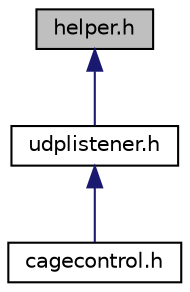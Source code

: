 digraph "helper.h"
{
  edge [fontname="Helvetica",fontsize="10",labelfontname="Helvetica",labelfontsize="10"];
  node [fontname="Helvetica",fontsize="10",shape=record];
  Node5 [label="helper.h",height=0.2,width=0.4,color="black", fillcolor="grey75", style="filled", fontcolor="black"];
  Node5 -> Node6 [dir="back",color="midnightblue",fontsize="10",style="solid"];
  Node6 [label="udplistener.h",height=0.2,width=0.4,color="black", fillcolor="white", style="filled",URL="$udplistener_8h.xhtml"];
  Node6 -> Node7 [dir="back",color="midnightblue",fontsize="10",style="solid"];
  Node7 [label="cagecontrol.h",height=0.2,width=0.4,color="black", fillcolor="white", style="filled",URL="$cagecontrol_8h_source.xhtml"];
}
